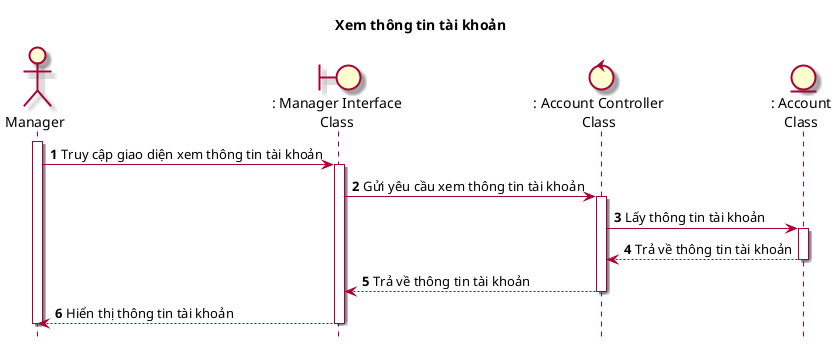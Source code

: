 @startuml XemThongTinTaiKhoan

skin rose
hide footbox

title Xem thông tin tài khoản

actor "Manager" as quanLy
boundary ": Manager Interface\nClass" as managerInterface
control ": Account Controller\nClass" as accountController
entity ": Account\nClass" as account

autonumber
quanLy++
quanLy -> managerInterface++ : Truy cập giao diện xem thông tin tài khoản
managerInterface -> accountController++ : Gửi yêu cầu xem thông tin tài khoản
accountController -> account++ : Lấy thông tin tài khoản
account --> accountController-- : Trả về thông tin tài khoản
accountController --> managerInterface-- : Trả về thông tin tài khoản
managerInterface --> quanLy-- : Hiển thị thông tin tài khoản
quanLy--

@enduml
